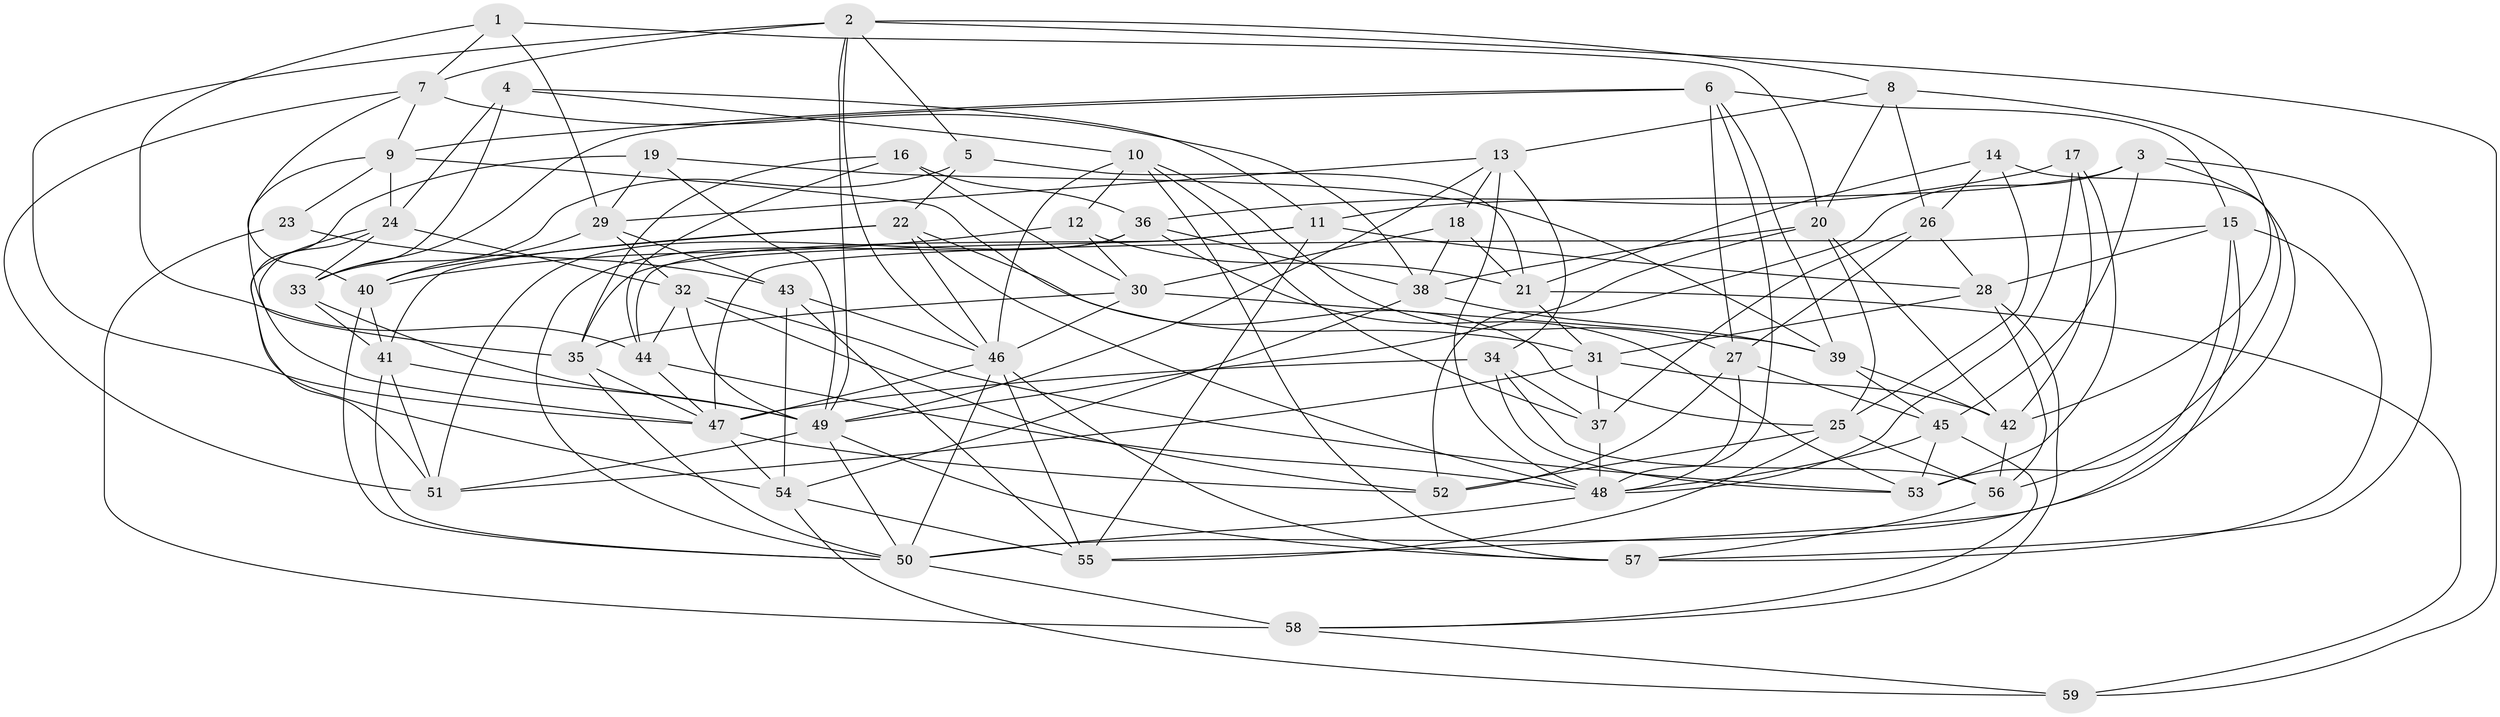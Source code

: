 // original degree distribution, {4: 1.0}
// Generated by graph-tools (version 1.1) at 2025/26/03/09/25 03:26:57]
// undirected, 59 vertices, 170 edges
graph export_dot {
graph [start="1"]
  node [color=gray90,style=filled];
  1;
  2;
  3;
  4;
  5;
  6;
  7;
  8;
  9;
  10;
  11;
  12;
  13;
  14;
  15;
  16;
  17;
  18;
  19;
  20;
  21;
  22;
  23;
  24;
  25;
  26;
  27;
  28;
  29;
  30;
  31;
  32;
  33;
  34;
  35;
  36;
  37;
  38;
  39;
  40;
  41;
  42;
  43;
  44;
  45;
  46;
  47;
  48;
  49;
  50;
  51;
  52;
  53;
  54;
  55;
  56;
  57;
  58;
  59;
  1 -- 7 [weight=1.0];
  1 -- 20 [weight=1.0];
  1 -- 29 [weight=1.0];
  1 -- 44 [weight=1.0];
  2 -- 5 [weight=1.0];
  2 -- 7 [weight=1.0];
  2 -- 8 [weight=1.0];
  2 -- 46 [weight=2.0];
  2 -- 47 [weight=1.0];
  2 -- 49 [weight=1.0];
  2 -- 59 [weight=1.0];
  3 -- 11 [weight=1.0];
  3 -- 45 [weight=1.0];
  3 -- 52 [weight=2.0];
  3 -- 56 [weight=1.0];
  3 -- 57 [weight=1.0];
  4 -- 10 [weight=1.0];
  4 -- 11 [weight=1.0];
  4 -- 24 [weight=1.0];
  4 -- 33 [weight=1.0];
  5 -- 21 [weight=1.0];
  5 -- 22 [weight=1.0];
  5 -- 33 [weight=1.0];
  6 -- 9 [weight=1.0];
  6 -- 15 [weight=1.0];
  6 -- 27 [weight=1.0];
  6 -- 33 [weight=1.0];
  6 -- 39 [weight=1.0];
  6 -- 48 [weight=1.0];
  7 -- 9 [weight=1.0];
  7 -- 38 [weight=1.0];
  7 -- 40 [weight=1.0];
  7 -- 51 [weight=1.0];
  8 -- 13 [weight=1.0];
  8 -- 20 [weight=1.0];
  8 -- 26 [weight=2.0];
  8 -- 42 [weight=1.0];
  9 -- 23 [weight=1.0];
  9 -- 24 [weight=1.0];
  9 -- 25 [weight=1.0];
  9 -- 35 [weight=1.0];
  10 -- 12 [weight=1.0];
  10 -- 27 [weight=1.0];
  10 -- 37 [weight=1.0];
  10 -- 46 [weight=1.0];
  10 -- 57 [weight=1.0];
  11 -- 28 [weight=1.0];
  11 -- 35 [weight=1.0];
  11 -- 44 [weight=1.0];
  11 -- 55 [weight=1.0];
  12 -- 21 [weight=1.0];
  12 -- 30 [weight=1.0];
  12 -- 40 [weight=1.0];
  13 -- 18 [weight=1.0];
  13 -- 29 [weight=1.0];
  13 -- 34 [weight=1.0];
  13 -- 48 [weight=1.0];
  13 -- 49 [weight=1.0];
  14 -- 21 [weight=1.0];
  14 -- 25 [weight=1.0];
  14 -- 26 [weight=1.0];
  14 -- 50 [weight=1.0];
  15 -- 28 [weight=1.0];
  15 -- 47 [weight=1.0];
  15 -- 53 [weight=1.0];
  15 -- 55 [weight=1.0];
  15 -- 57 [weight=1.0];
  16 -- 30 [weight=1.0];
  16 -- 35 [weight=1.0];
  16 -- 36 [weight=1.0];
  16 -- 44 [weight=1.0];
  17 -- 36 [weight=1.0];
  17 -- 42 [weight=1.0];
  17 -- 48 [weight=1.0];
  17 -- 53 [weight=1.0];
  18 -- 21 [weight=1.0];
  18 -- 30 [weight=1.0];
  18 -- 38 [weight=1.0];
  19 -- 29 [weight=1.0];
  19 -- 39 [weight=1.0];
  19 -- 49 [weight=1.0];
  19 -- 54 [weight=1.0];
  20 -- 25 [weight=1.0];
  20 -- 38 [weight=1.0];
  20 -- 42 [weight=1.0];
  20 -- 49 [weight=1.0];
  21 -- 31 [weight=1.0];
  21 -- 59 [weight=1.0];
  22 -- 31 [weight=1.0];
  22 -- 40 [weight=1.0];
  22 -- 41 [weight=1.0];
  22 -- 46 [weight=1.0];
  22 -- 48 [weight=1.0];
  23 -- 43 [weight=2.0];
  23 -- 58 [weight=1.0];
  24 -- 32 [weight=1.0];
  24 -- 33 [weight=1.0];
  24 -- 47 [weight=1.0];
  24 -- 51 [weight=1.0];
  25 -- 52 [weight=1.0];
  25 -- 55 [weight=1.0];
  25 -- 56 [weight=1.0];
  26 -- 27 [weight=1.0];
  26 -- 28 [weight=1.0];
  26 -- 37 [weight=1.0];
  27 -- 45 [weight=1.0];
  27 -- 48 [weight=1.0];
  27 -- 52 [weight=1.0];
  28 -- 31 [weight=1.0];
  28 -- 56 [weight=1.0];
  28 -- 58 [weight=1.0];
  29 -- 32 [weight=1.0];
  29 -- 40 [weight=1.0];
  29 -- 43 [weight=1.0];
  30 -- 35 [weight=1.0];
  30 -- 39 [weight=1.0];
  30 -- 46 [weight=1.0];
  31 -- 37 [weight=1.0];
  31 -- 42 [weight=1.0];
  31 -- 51 [weight=1.0];
  32 -- 44 [weight=1.0];
  32 -- 49 [weight=1.0];
  32 -- 52 [weight=1.0];
  32 -- 53 [weight=1.0];
  33 -- 41 [weight=1.0];
  33 -- 49 [weight=1.0];
  34 -- 37 [weight=1.0];
  34 -- 47 [weight=2.0];
  34 -- 53 [weight=1.0];
  34 -- 56 [weight=1.0];
  35 -- 47 [weight=1.0];
  35 -- 50 [weight=1.0];
  36 -- 38 [weight=1.0];
  36 -- 50 [weight=1.0];
  36 -- 51 [weight=1.0];
  36 -- 53 [weight=1.0];
  37 -- 48 [weight=2.0];
  38 -- 39 [weight=1.0];
  38 -- 54 [weight=1.0];
  39 -- 42 [weight=1.0];
  39 -- 45 [weight=1.0];
  40 -- 41 [weight=1.0];
  40 -- 50 [weight=1.0];
  41 -- 49 [weight=1.0];
  41 -- 50 [weight=1.0];
  41 -- 51 [weight=1.0];
  42 -- 56 [weight=1.0];
  43 -- 46 [weight=1.0];
  43 -- 54 [weight=1.0];
  43 -- 55 [weight=1.0];
  44 -- 47 [weight=1.0];
  44 -- 48 [weight=1.0];
  45 -- 48 [weight=1.0];
  45 -- 53 [weight=1.0];
  45 -- 58 [weight=1.0];
  46 -- 47 [weight=1.0];
  46 -- 50 [weight=1.0];
  46 -- 55 [weight=1.0];
  46 -- 57 [weight=1.0];
  47 -- 52 [weight=1.0];
  47 -- 54 [weight=1.0];
  48 -- 50 [weight=1.0];
  49 -- 50 [weight=1.0];
  49 -- 51 [weight=1.0];
  49 -- 57 [weight=1.0];
  50 -- 58 [weight=2.0];
  54 -- 55 [weight=1.0];
  54 -- 59 [weight=1.0];
  56 -- 57 [weight=1.0];
  58 -- 59 [weight=1.0];
}
